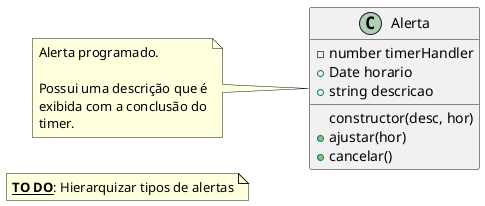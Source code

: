 @startuml "Classes"

left to right direction

note "<b><u>TO DO</u></b>: Hierarquizar tipos de alertas" as N1

class Alerta {
  - number timerHandler
  + Date horario
  + string descricao
  constructor(desc, hor)
  + ajustar(hor)
  + cancelar()
}
note left of Alerta : Alerta programado.\n\nPossui uma descrição que é\nexibida com a conclusão do\ntimer.

@enduml
